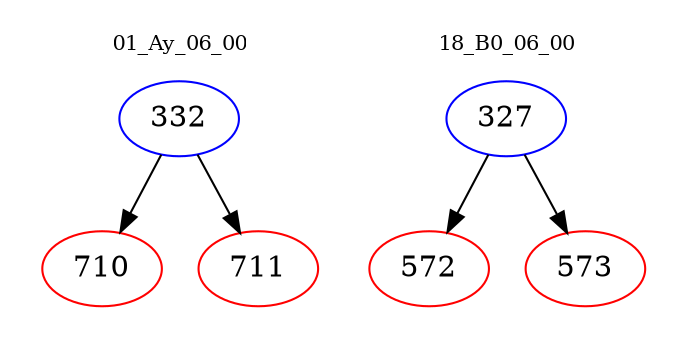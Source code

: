 digraph{
subgraph cluster_0 {
color = white
label = "01_Ay_06_00";
fontsize=10;
T0_332 [label="332", color="blue"]
T0_332 -> T0_710 [color="black"]
T0_710 [label="710", color="red"]
T0_332 -> T0_711 [color="black"]
T0_711 [label="711", color="red"]
}
subgraph cluster_1 {
color = white
label = "18_B0_06_00";
fontsize=10;
T1_327 [label="327", color="blue"]
T1_327 -> T1_572 [color="black"]
T1_572 [label="572", color="red"]
T1_327 -> T1_573 [color="black"]
T1_573 [label="573", color="red"]
}
}
